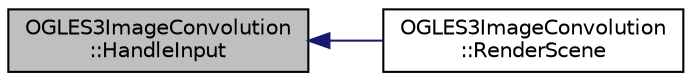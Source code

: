 digraph "OGLES3ImageConvolution::HandleInput"
{
  edge [fontname="Helvetica",fontsize="10",labelfontname="Helvetica",labelfontsize="10"];
  node [fontname="Helvetica",fontsize="10",shape=record];
  rankdir="LR";
  Node1 [label="OGLES3ImageConvolution\l::HandleInput",height=0.2,width=0.4,color="black", fillcolor="grey75", style="filled", fontcolor="black"];
  Node1 -> Node2 [dir="back",color="midnightblue",fontsize="10",style="solid"];
  Node2 [label="OGLES3ImageConvolution\l::RenderScene",height=0.2,width=0.4,color="black", fillcolor="white", style="filled",URL="$class_o_g_l_e_s3_image_convolution.html#ae666c5b9e7606ea49b71d5c79a2f0d14"];
}
